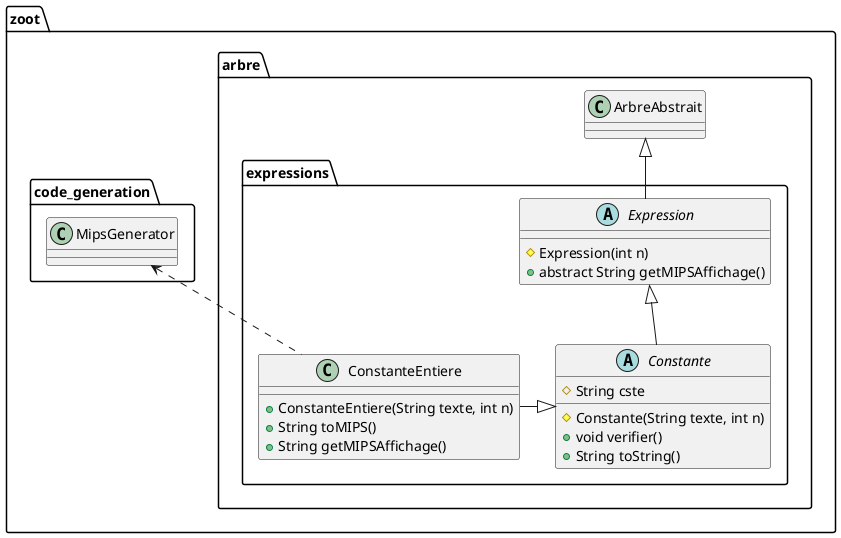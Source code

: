 @startuml "Package expressions"
namespace zoot.arbre.expressions {
    ' Includes
    ' Classes
    abstract class Constante {
        # String cste
        # Constante(String texte, int n)
        + void verifier()
        + String toString()
    }

    class ConstanteEntiere {
        + ConstanteEntiere(String texte, int n)
        + String toMIPS()
        + String getMIPSAffichage()
    }

    abstract class Expression {
        # Expression(int n)
        + abstract String getMIPSAffichage()
    }
    ' Relations entre les classes
    Constante -up-|> Expression
    ConstanteEntiere -right-|> Constante
    Expression -up-|> zoot.arbre.ArbreAbstrait
    ConstanteEntiere .up.> zoot.code_generation.MipsGenerator
}
@enduml